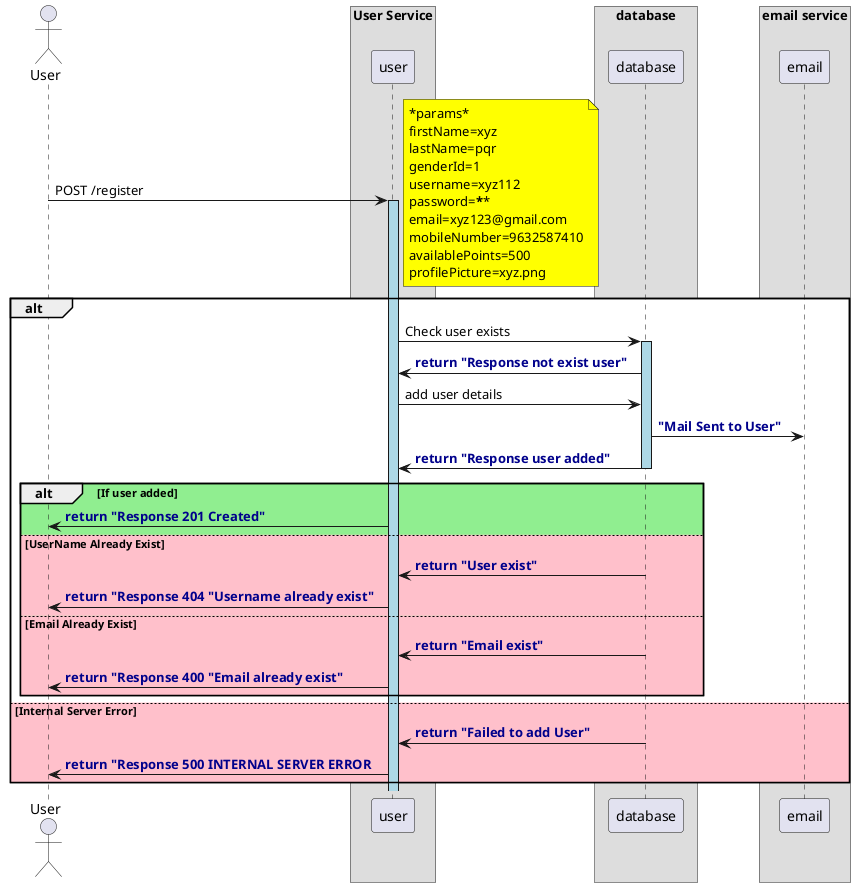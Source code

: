 @startuml
skinparam ParticipantPadding 10
skinparam BoxPadding 20
actor User
box "User Service"
 participant user
end box
box "database"
    participant database
end box
box "email service"
    participant email
end box
User -> user: POST /register
alt #white
note right #yellow
    *params*
    firstName=xyz
    lastName=pqr
    genderId=1
    username=xyz112
    password=******
    email=xyz123@gmail.com
    mobileNumber=9632587410
    availablePoints=500
    profilePicture=xyz.png
    end note
activate user #lightblue
    user -> "database" : Check user exists
    activate "database" #lightblue
    "database" -> "user" : <font color=darkblue><b>return "Response not exist user"
    user -> "database" : add user details
     "database" -> email : <font color=darkblue><b>"Mail Sent to User"
        "database" -> user : <font color=darkblue><b>return "Response user added"

deactivate "database"
alt #lightgreen If user added
"user" -> User : <font color=darkblue><b>return "Response 201 Created"
else #pink UserName Already Exist
"database" -> "user" : <font color=darkblue><b>return "User exist"
"user" -> User : <font color=darkblue><b>return "Response 404 "Username already exist"
else #pink Email Already Exist
"database" -> "user" : <font color=darkblue><b>return "Email exist"
"user" -> User : <font color=darkblue><b>return "Response 400 "Email already exist"
end alt
else #pink Internal Server Error
"database" -> "user" : <font color=darkblue><b>return "Failed to add User"
"user" -> User : <font color=darkblue><b>return "Response 500 INTERNAL SERVER ERROR

end alt
@enduml